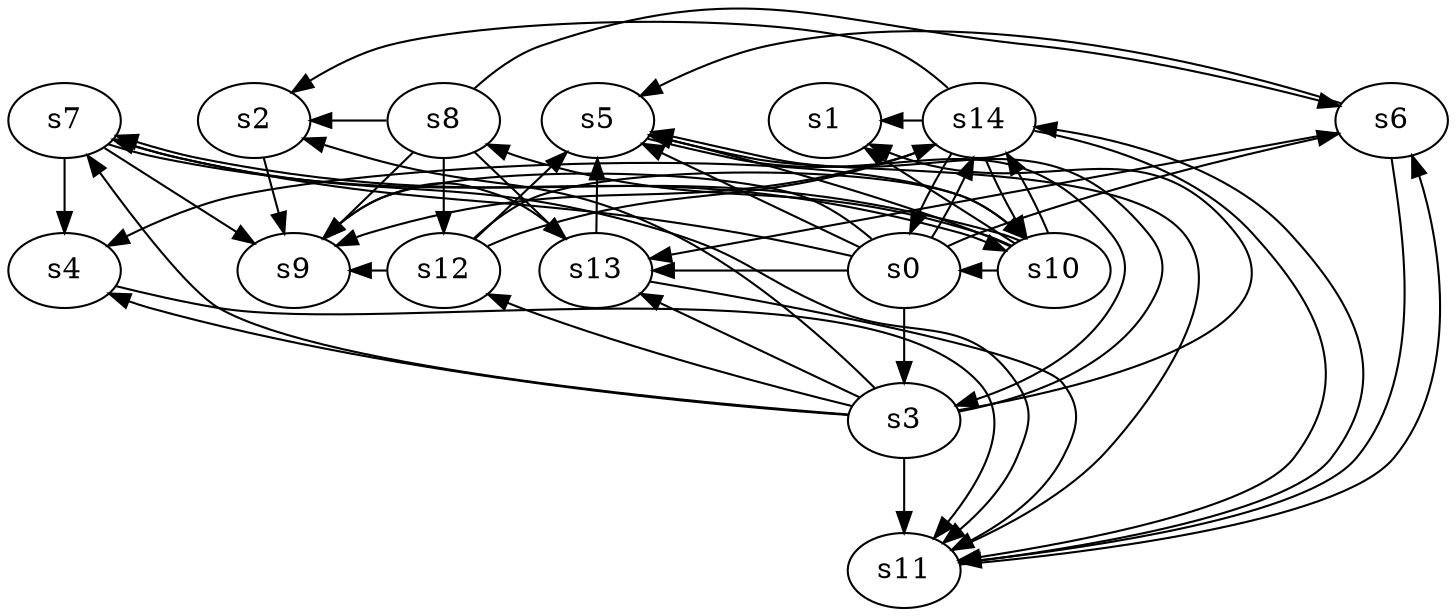 digraph game_0745_complex_15 {
    s0 [name="s0", player=0];
    s1 [name="s1", player=0];
    s2 [name="s2", player=0];
    s3 [name="s3", player=1];
    s4 [name="s4", player=0];
    s5 [name="s5", player=0];
    s6 [name="s6", player=0];
    s7 [name="s7", player=0];
    s8 [name="s8", player=1, target=1];
    s9 [name="s9", player=1];
    s10 [name="s10", player=1];
    s11 [name="s11", player=0];
    s12 [name="s12", player=0];
    s13 [name="s13", player=1];
    s14 [name="s14", player=1];

    s0 -> s3;
    s0 -> s5 [constraint="!(time % 2 == 1)"];
    s0 -> s6 [constraint="time == 2 || time == 4 || time == 10 || time == 12 || time == 21"];
    s0 -> s7 [constraint="time == 15 || time == 18"];
    s0 -> s9 [constraint="time % 4 == 1 || time % 4 == 0"];
    s0 -> s13 [constraint="!(time % 5 == 1)"];
    s0 -> s14 [constraint="time % 3 == 0 && time % 4 == 1"];
    s2 -> s9 [constraint="time % 4 == 1 && time % 4 == 2"];
    s3 -> s1 [constraint="time % 2 == 1 && time % 3 == 0"];
    s3 -> s2 [constraint="!(time % 6 == 5)"];
    s3 -> s4 [constraint="time % 5 == 4 || time % 3 == 2"];
    s3 -> s5 [constraint="time % 6 == 4"];
    s3 -> s7 [constraint="time % 2 == 0 || time % 5 == 2"];
    s3 -> s11;
    s3 -> s12 [constraint="!(time % 3 == 2)"];
    s3 -> s13 [constraint="time == 2 || time == 7 || time == 15 || time == 16 || time == 19"];
    s4 -> s11 [constraint="time % 3 == 0 && time % 5 == 0"];
    s5 -> s3 [constraint="!(time % 3 == 0)"];
    s6 -> s5 [constraint="!(time % 3 == 0)"];
    s6 -> s11 [constraint="time == 15"];
    s6 -> s13 [constraint="time == 15"];
    s7 -> s4;
    s7 -> s9 [constraint="time % 4 == 3 && time % 4 == 1"];
    s7 -> s10 [constraint="time % 2 == 0 || time % 2 == 0"];
    s7 -> s11 [constraint="time % 3 == 1"];
    s8 -> s2 [constraint="time % 2 == 1 || time % 3 == 1"];
    s8 -> s6 [constraint="!(time % 5 == 0)"];
    s8 -> s9;
    s8 -> s12;
    s8 -> s13;
    s9 -> s13 [constraint="time % 3 == 1 || time % 5 == 0"];
    s10 -> s0 [constraint="time % 3 == 2 && time % 3 == 2"];
    s10 -> s1 [constraint="time % 3 == 1 && time % 5 == 3"];
    s10 -> s4 [constraint="time % 2 == 0"];
    s10 -> s5 [constraint="time % 8 == 2"];
    s10 -> s7 [constraint="time == 9 || time == 14 || time == 19"];
    s10 -> s8 [constraint="time % 2 == 1 || time % 4 == 3"];
    s10 -> s14 [constraint="time % 3 == 2"];
    s11 -> s5 [constraint="time % 8 == 6"];
    s11 -> s6 [constraint="time % 3 == 0 && time % 5 == 0"];
    s11 -> s14 [constraint="time % 2 == 1 && time % 4 == 3"];
    s12 -> s5 [constraint="time % 7 == 4"];
    s12 -> s9 [constraint="time == 3 || time == 5 || time == 8 || time == 11"];
    s12 -> s10 [constraint="time % 3 == 0 && time % 3 == 1"];
    s12 -> s14 [constraint="time % 6 == 5"];
    s13 -> s5 [constraint="time % 2 == 0 && time % 4 == 3"];
    s13 -> s11 [constraint="time % 3 == 0 || time % 4 == 3"];
    s14 -> s0;
    s14 -> s1 [constraint="time % 2 == 0"];
    s14 -> s2 [constraint="time % 4 == 1 || time % 4 == 2"];
    s14 -> s9 [constraint="!(time % 3 == 2)"];
    s14 -> s10;
    s14 -> s11 [constraint="!(time % 5 == 4)"];
}
